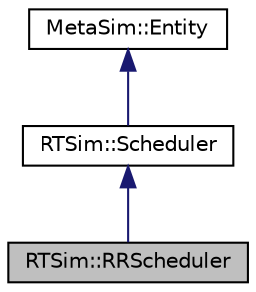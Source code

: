 digraph "RTSim::RRScheduler"
{
  edge [fontname="Helvetica",fontsize="10",labelfontname="Helvetica",labelfontsize="10"];
  node [fontname="Helvetica",fontsize="10",shape=record];
  Node0 [label="RTSim::RRScheduler",height=0.2,width=0.4,color="black", fillcolor="grey75", style="filled", fontcolor="black"];
  Node1 -> Node0 [dir="back",color="midnightblue",fontsize="10",style="solid",fontname="Helvetica"];
  Node1 [label="RTSim::Scheduler",height=0.2,width=0.4,color="black", fillcolor="white", style="filled",URL="$classRTSim_1_1Scheduler.html"];
  Node2 -> Node1 [dir="back",color="midnightblue",fontsize="10",style="solid",fontname="Helvetica"];
  Node2 [label="MetaSim::Entity",height=0.2,width=0.4,color="black", fillcolor="white", style="filled",URL="$classMetaSim_1_1Entity.html"];
}
